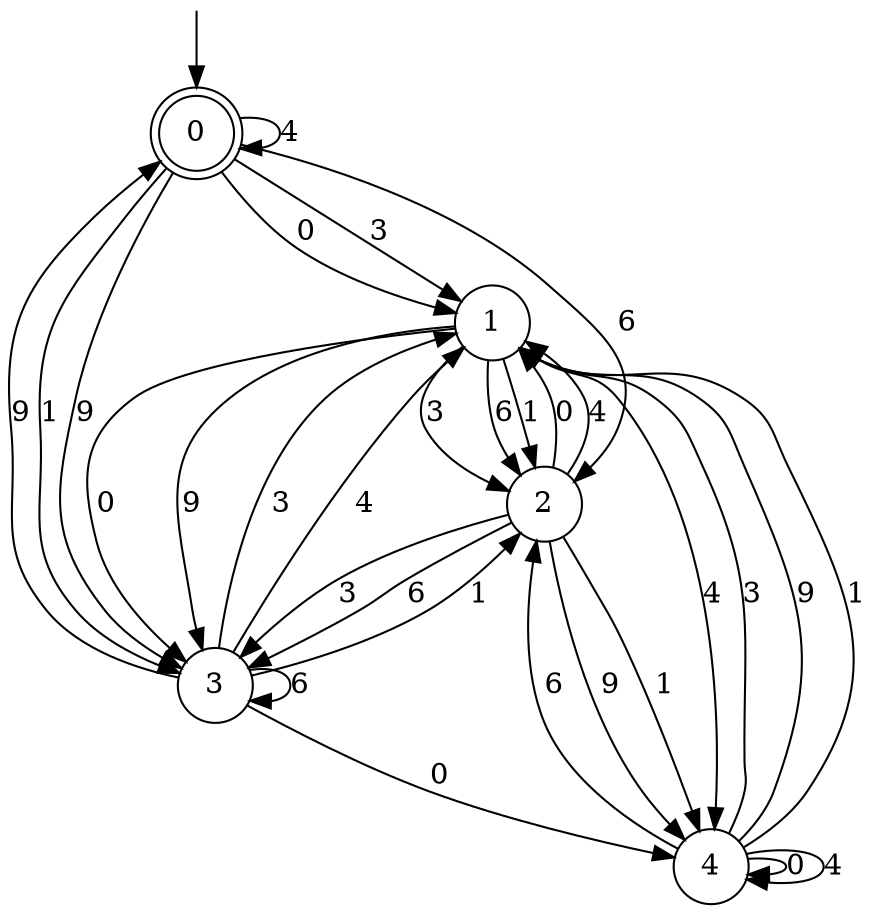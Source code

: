 digraph g {

	s0 [shape="doublecircle" label="0"];
	s1 [shape="circle" label="1"];
	s2 [shape="circle" label="2"];
	s3 [shape="circle" label="3"];
	s4 [shape="circle" label="4"];
	s0 -> s1 [label="3"];
	s0 -> s2 [label="6"];
	s0 -> s1 [label="0"];
	s0 -> s0 [label="4"];
	s0 -> s3 [label="9"];
	s0 -> s3 [label="1"];
	s1 -> s2 [label="3"];
	s1 -> s2 [label="6"];
	s1 -> s3 [label="0"];
	s1 -> s4 [label="4"];
	s1 -> s3 [label="9"];
	s1 -> s2 [label="1"];
	s2 -> s3 [label="3"];
	s2 -> s3 [label="6"];
	s2 -> s1 [label="0"];
	s2 -> s1 [label="4"];
	s2 -> s4 [label="9"];
	s2 -> s4 [label="1"];
	s3 -> s1 [label="3"];
	s3 -> s3 [label="6"];
	s3 -> s4 [label="0"];
	s3 -> s1 [label="4"];
	s3 -> s0 [label="9"];
	s3 -> s2 [label="1"];
	s4 -> s1 [label="3"];
	s4 -> s2 [label="6"];
	s4 -> s4 [label="0"];
	s4 -> s4 [label="4"];
	s4 -> s1 [label="9"];
	s4 -> s1 [label="1"];

__start0 [label="" shape="none" width="0" height="0"];
__start0 -> s0;

}
